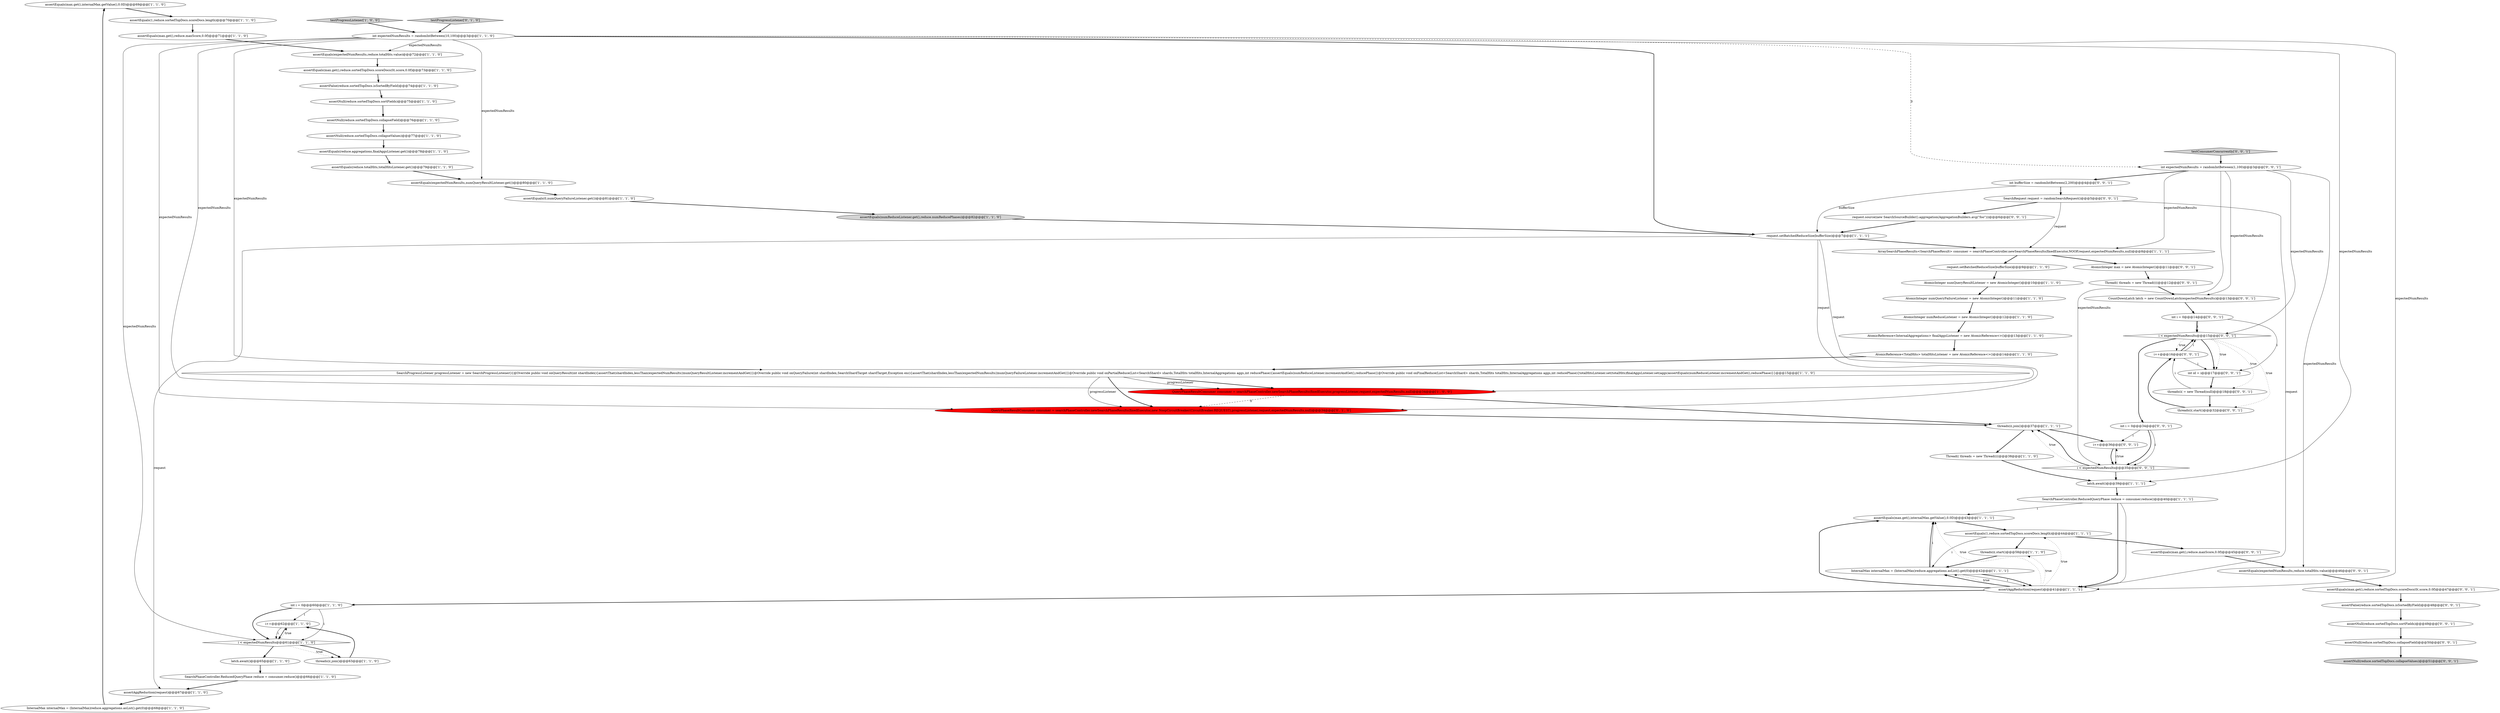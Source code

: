 digraph {
34 [style = filled, label = "assertEquals(max.get(),internalMax.getValue(),0.0D)@@@69@@@['1', '1', '0']", fillcolor = white, shape = ellipse image = "AAA0AAABBB1BBB"];
46 [style = filled, label = "int expectedNumResults = randomIntBetween(1,100)@@@3@@@['0', '0', '1']", fillcolor = white, shape = ellipse image = "AAA0AAABBB3BBB"];
17 [style = filled, label = "AtomicInteger numReduceListener = new AtomicInteger()@@@12@@@['1', '1', '0']", fillcolor = white, shape = ellipse image = "AAA0AAABBB1BBB"];
11 [style = filled, label = "AtomicInteger numQueryFailureListener = new AtomicInteger()@@@11@@@['1', '1', '0']", fillcolor = white, shape = ellipse image = "AAA0AAABBB1BBB"];
13 [style = filled, label = "request.setBatchedReduceSize(bufferSize)@@@9@@@['1', '1', '0']", fillcolor = white, shape = ellipse image = "AAA0AAABBB1BBB"];
28 [style = filled, label = "SearchPhaseController.ReducedQueryPhase reduce = consumer.reduce()@@@40@@@['1', '1', '1']", fillcolor = white, shape = ellipse image = "AAA0AAABBB1BBB"];
33 [style = filled, label = "assertNull(reduce.sortedTopDocs.sortFields)@@@75@@@['1', '1', '0']", fillcolor = white, shape = ellipse image = "AAA0AAABBB1BBB"];
61 [style = filled, label = "assertEquals(expectedNumResults,reduce.totalHits.value)@@@46@@@['0', '0', '1']", fillcolor = white, shape = ellipse image = "AAA0AAABBB3BBB"];
64 [style = filled, label = "i < expectedNumResults@@@35@@@['0', '0', '1']", fillcolor = white, shape = diamond image = "AAA0AAABBB3BBB"];
62 [style = filled, label = "SearchRequest request = randomSearchRequest()@@@5@@@['0', '0', '1']", fillcolor = white, shape = ellipse image = "AAA0AAABBB3BBB"];
1 [style = filled, label = "threads(i(.start()@@@58@@@['1', '1', '0']", fillcolor = white, shape = ellipse image = "AAA0AAABBB1BBB"];
14 [style = filled, label = "assertNull(reduce.sortedTopDocs.collapseValues)@@@77@@@['1', '1', '0']", fillcolor = white, shape = ellipse image = "AAA0AAABBB1BBB"];
43 [style = filled, label = "testProgressListener['0', '1', '0']", fillcolor = lightgray, shape = diamond image = "AAA0AAABBB2BBB"];
66 [style = filled, label = "CountDownLatch latch = new CountDownLatch(expectedNumResults)@@@13@@@['0', '0', '1']", fillcolor = white, shape = ellipse image = "AAA0AAABBB3BBB"];
32 [style = filled, label = "threads(i(.join()@@@63@@@['1', '1', '0']", fillcolor = white, shape = ellipse image = "AAA0AAABBB1BBB"];
44 [style = filled, label = "QueryPhaseResultConsumer consumer = searchPhaseController.newSearchPhaseResults(fixedExecutor,new NoopCircuitBreaker(CircuitBreaker.REQUEST),progressListener,request,expectedNumResults,null)@@@34@@@['0', '1', '0']", fillcolor = red, shape = ellipse image = "AAA1AAABBB2BBB"];
52 [style = filled, label = "i++@@@36@@@['0', '0', '1']", fillcolor = white, shape = ellipse image = "AAA0AAABBB3BBB"];
24 [style = filled, label = "assertEquals(reduce.aggregations,finalAggsListener.get())@@@78@@@['1', '1', '0']", fillcolor = white, shape = ellipse image = "AAA0AAABBB1BBB"];
12 [style = filled, label = "assertEquals(numReduceListener.get(),reduce.numReducePhases)@@@82@@@['1', '1', '0']", fillcolor = lightgray, shape = ellipse image = "AAA0AAABBB1BBB"];
5 [style = filled, label = "assertFalse(reduce.sortedTopDocs.isSortedByField)@@@74@@@['1', '1', '0']", fillcolor = white, shape = ellipse image = "AAA0AAABBB1BBB"];
49 [style = filled, label = "i < expectedNumResults@@@15@@@['0', '0', '1']", fillcolor = white, shape = diamond image = "AAA0AAABBB3BBB"];
4 [style = filled, label = "i++@@@62@@@['1', '1', '0']", fillcolor = white, shape = ellipse image = "AAA0AAABBB1BBB"];
16 [style = filled, label = "ArraySearchPhaseResults<SearchPhaseResult> consumer = searchPhaseController.newSearchPhaseResults(fixedExecutor,NOOP,request,expectedNumResults,null)@@@8@@@['1', '1', '1']", fillcolor = white, shape = ellipse image = "AAA0AAABBB1BBB"];
55 [style = filled, label = "assertNull(reduce.sortedTopDocs.sortFields)@@@49@@@['0', '0', '1']", fillcolor = white, shape = ellipse image = "AAA0AAABBB3BBB"];
56 [style = filled, label = "assertEquals(max.get(),reduce.maxScore,0.0f)@@@45@@@['0', '0', '1']", fillcolor = white, shape = ellipse image = "AAA0AAABBB3BBB"];
3 [style = filled, label = "AtomicReference<TotalHits> totalHitsListener = new AtomicReference<>()@@@14@@@['1', '1', '0']", fillcolor = white, shape = ellipse image = "AAA0AAABBB1BBB"];
18 [style = filled, label = "assertEquals(1,reduce.sortedTopDocs.scoreDocs.length)@@@70@@@['1', '1', '0']", fillcolor = white, shape = ellipse image = "AAA0AAABBB1BBB"];
36 [style = filled, label = "SearchPhaseController.ReducedQueryPhase reduce = consumer.reduce()@@@66@@@['1', '1', '0']", fillcolor = white, shape = ellipse image = "AAA0AAABBB1BBB"];
53 [style = filled, label = "assertNull(reduce.sortedTopDocs.collapseValues)@@@51@@@['0', '0', '1']", fillcolor = lightgray, shape = ellipse image = "AAA0AAABBB3BBB"];
26 [style = filled, label = "int i = 0@@@60@@@['1', '1', '0']", fillcolor = white, shape = ellipse image = "AAA0AAABBB1BBB"];
38 [style = filled, label = "assertEquals(max.get(),reduce.maxScore,0.0f)@@@71@@@['1', '1', '0']", fillcolor = white, shape = ellipse image = "AAA0AAABBB1BBB"];
22 [style = filled, label = "latch.await()@@@65@@@['1', '1', '0']", fillcolor = white, shape = ellipse image = "AAA0AAABBB1BBB"];
27 [style = filled, label = "assertEquals(expectedNumResults,numQueryResultListener.get())@@@80@@@['1', '1', '0']", fillcolor = white, shape = ellipse image = "AAA0AAABBB1BBB"];
9 [style = filled, label = "int expectedNumResults = randomIntBetween(10,100)@@@3@@@['1', '1', '0']", fillcolor = white, shape = ellipse image = "AAA0AAABBB1BBB"];
42 [style = filled, label = "SearchProgressListener progressListener = new SearchProgressListener(){@Override public void onQueryResult(int shardIndex){assertThat(shardIndex,lessThan(expectedNumResults))numQueryResultListener.incrementAndGet()}@Override public void onQueryFailure(int shardIndex,SearchShardTarget shardTarget,Exception exc){assertThat(shardIndex,lessThan(expectedNumResults))numQueryFailureListener.incrementAndGet()}@Override public void onPartialReduce(List<SearchShard> shards,TotalHits totalHits,InternalAggregations aggs,int reducePhase){assertEquals(numReduceListener.incrementAndGet(),reducePhase)}@Override public void onFinalReduce(List<SearchShard> shards,TotalHits totalHits,InternalAggregations aggs,int reducePhase){totalHitsListener.set(totalHits)finalAggsListener.set(aggs)assertEquals(numReduceListener.incrementAndGet(),reducePhase)}}@@@15@@@['1', '1', '0']", fillcolor = white, shape = ellipse image = "AAA0AAABBB1BBB"];
30 [style = filled, label = "InternalMax internalMax = (InternalMax)reduce.aggregations.asList().get(0)@@@42@@@['1', '1', '1']", fillcolor = white, shape = ellipse image = "AAA0AAABBB1BBB"];
48 [style = filled, label = "int i = 0@@@14@@@['0', '0', '1']", fillcolor = white, shape = ellipse image = "AAA0AAABBB3BBB"];
54 [style = filled, label = "request.source(new SearchSourceBuilder().aggregation(AggregationBuilders.avg(\"foo\")))@@@6@@@['0', '0', '1']", fillcolor = white, shape = ellipse image = "AAA0AAABBB3BBB"];
0 [style = filled, label = "assertEquals(max.get(),internalMax.getValue(),0.0D)@@@43@@@['1', '1', '1']", fillcolor = white, shape = ellipse image = "AAA0AAABBB1BBB"];
20 [style = filled, label = "assertEquals(max.get(),reduce.sortedTopDocs.scoreDocs(0(.score,0.0f)@@@73@@@['1', '1', '0']", fillcolor = white, shape = ellipse image = "AAA0AAABBB1BBB"];
31 [style = filled, label = "threads(i(.join()@@@37@@@['1', '1', '1']", fillcolor = white, shape = ellipse image = "AAA0AAABBB1BBB"];
50 [style = filled, label = "testConsumerConcurrently['0', '0', '1']", fillcolor = lightgray, shape = diamond image = "AAA0AAABBB3BBB"];
10 [style = filled, label = "request.setBatchedReduceSize(bufferSize)@@@7@@@['1', '1', '1']", fillcolor = white, shape = ellipse image = "AAA0AAABBB1BBB"];
40 [style = filled, label = "i < expectedNumResults@@@61@@@['1', '1', '0']", fillcolor = white, shape = diamond image = "AAA0AAABBB1BBB"];
63 [style = filled, label = "AtomicInteger max = new AtomicInteger()@@@11@@@['0', '0', '1']", fillcolor = white, shape = ellipse image = "AAA0AAABBB3BBB"];
7 [style = filled, label = "assertEquals(0,numQueryFailureListener.get())@@@81@@@['1', '1', '0']", fillcolor = white, shape = ellipse image = "AAA0AAABBB1BBB"];
29 [style = filled, label = "QueryPhaseResultConsumer consumer = searchPhaseController.newSearchPhaseResults(fixedExecutor,progressListener,request,expectedNumResults,null)@@@34@@@['1', '0', '0']", fillcolor = red, shape = ellipse image = "AAA1AAABBB1BBB"];
45 [style = filled, label = "i++@@@16@@@['0', '0', '1']", fillcolor = white, shape = ellipse image = "AAA0AAABBB3BBB"];
47 [style = filled, label = "int bufferSize = randomIntBetween(2,200)@@@4@@@['0', '0', '1']", fillcolor = white, shape = ellipse image = "AAA0AAABBB3BBB"];
67 [style = filled, label = "int i = 0@@@34@@@['0', '0', '1']", fillcolor = white, shape = ellipse image = "AAA0AAABBB3BBB"];
41 [style = filled, label = "assertNull(reduce.sortedTopDocs.collapseField)@@@76@@@['1', '1', '0']", fillcolor = white, shape = ellipse image = "AAA0AAABBB1BBB"];
57 [style = filled, label = "Thread(( threads = new Thread((((@@@12@@@['0', '0', '1']", fillcolor = white, shape = ellipse image = "AAA0AAABBB3BBB"];
58 [style = filled, label = "threads(i(.start()@@@32@@@['0', '0', '1']", fillcolor = white, shape = ellipse image = "AAA0AAABBB3BBB"];
25 [style = filled, label = "assertEquals(reduce.totalHits,totalHitsListener.get())@@@79@@@['1', '1', '0']", fillcolor = white, shape = ellipse image = "AAA0AAABBB1BBB"];
37 [style = filled, label = "assertAggReduction(request)@@@41@@@['1', '1', '1']", fillcolor = white, shape = ellipse image = "AAA0AAABBB1BBB"];
51 [style = filled, label = "assertFalse(reduce.sortedTopDocs.isSortedByField)@@@48@@@['0', '0', '1']", fillcolor = white, shape = ellipse image = "AAA0AAABBB3BBB"];
35 [style = filled, label = "assertEquals(expectedNumResults,reduce.totalHits.value)@@@72@@@['1', '1', '0']", fillcolor = white, shape = ellipse image = "AAA0AAABBB1BBB"];
59 [style = filled, label = "threads(i( = new Thread(null)@@@18@@@['0', '0', '1']", fillcolor = white, shape = ellipse image = "AAA0AAABBB3BBB"];
8 [style = filled, label = "assertEquals(1,reduce.sortedTopDocs.scoreDocs.length)@@@44@@@['1', '1', '1']", fillcolor = white, shape = ellipse image = "AAA0AAABBB1BBB"];
15 [style = filled, label = "AtomicInteger numQueryResultListener = new AtomicInteger()@@@10@@@['1', '1', '0']", fillcolor = white, shape = ellipse image = "AAA0AAABBB1BBB"];
65 [style = filled, label = "int id = i@@@17@@@['0', '0', '1']", fillcolor = white, shape = ellipse image = "AAA0AAABBB3BBB"];
68 [style = filled, label = "assertEquals(max.get(),reduce.sortedTopDocs.scoreDocs(0(.score,0.0f)@@@47@@@['0', '0', '1']", fillcolor = white, shape = ellipse image = "AAA0AAABBB3BBB"];
2 [style = filled, label = "assertAggReduction(request)@@@67@@@['1', '1', '0']", fillcolor = white, shape = ellipse image = "AAA0AAABBB1BBB"];
19 [style = filled, label = "AtomicReference<InternalAggregations> finalAggsListener = new AtomicReference<>()@@@13@@@['1', '1', '0']", fillcolor = white, shape = ellipse image = "AAA0AAABBB1BBB"];
21 [style = filled, label = "testProgressListener['1', '0', '0']", fillcolor = lightgray, shape = diamond image = "AAA0AAABBB1BBB"];
39 [style = filled, label = "InternalMax internalMax = (InternalMax)reduce.aggregations.asList().get(0)@@@68@@@['1', '1', '0']", fillcolor = white, shape = ellipse image = "AAA0AAABBB1BBB"];
6 [style = filled, label = "Thread(( threads = new Thread((((@@@38@@@['1', '1', '0']", fillcolor = white, shape = ellipse image = "AAA0AAABBB1BBB"];
60 [style = filled, label = "assertNull(reduce.sortedTopDocs.collapseField)@@@50@@@['0', '0', '1']", fillcolor = white, shape = ellipse image = "AAA0AAABBB3BBB"];
23 [style = filled, label = "latch.await()@@@39@@@['1', '1', '1']", fillcolor = white, shape = ellipse image = "AAA0AAABBB1BBB"];
14->24 [style = bold, label=""];
37->0 [style = bold, label=""];
47->10 [style = solid, label="bufferSize"];
9->40 [style = solid, label="expectedNumResults"];
52->64 [style = bold, label=""];
64->31 [style = dotted, label="true"];
4->40 [style = solid, label="i"];
62->54 [style = bold, label=""];
34->18 [style = bold, label=""];
60->53 [style = bold, label=""];
10->44 [style = solid, label="request"];
40->32 [style = dotted, label="true"];
26->40 [style = bold, label=""];
46->49 [style = solid, label="expectedNumResults"];
37->1 [style = dotted, label="true"];
59->58 [style = bold, label=""];
9->10 [style = bold, label=""];
1->30 [style = bold, label=""];
42->29 [style = bold, label=""];
23->28 [style = bold, label=""];
8->1 [style = bold, label=""];
9->29 [style = solid, label="expectedNumResults"];
12->10 [style = bold, label=""];
64->31 [style = bold, label=""];
42->44 [style = bold, label=""];
61->68 [style = bold, label=""];
31->6 [style = bold, label=""];
15->11 [style = bold, label=""];
46->64 [style = solid, label="expectedNumResults"];
48->65 [style = solid, label="i"];
59->45 [style = solid, label="i"];
36->2 [style = bold, label=""];
27->7 [style = bold, label=""];
0->8 [style = bold, label=""];
40->22 [style = bold, label=""];
49->67 [style = bold, label=""];
28->37 [style = solid, label="i"];
32->4 [style = bold, label=""];
64->52 [style = dotted, label="true"];
9->46 [style = dashed, label="0"];
19->3 [style = bold, label=""];
18->38 [style = bold, label=""];
55->60 [style = bold, label=""];
28->0 [style = solid, label="i"];
48->49 [style = bold, label=""];
28->37 [style = bold, label=""];
67->64 [style = bold, label=""];
37->26 [style = bold, label=""];
5->33 [style = bold, label=""];
35->20 [style = bold, label=""];
39->34 [style = bold, label=""];
33->41 [style = bold, label=""];
9->37 [style = solid, label="expectedNumResults"];
66->48 [style = bold, label=""];
2->39 [style = bold, label=""];
25->27 [style = bold, label=""];
37->8 [style = dotted, label="true"];
21->9 [style = bold, label=""];
30->0 [style = solid, label="i"];
49->59 [style = dotted, label="true"];
11->17 [style = bold, label=""];
13->15 [style = bold, label=""];
38->35 [style = bold, label=""];
46->16 [style = solid, label="expectedNumResults"];
16->13 [style = bold, label=""];
46->66 [style = solid, label="expectedNumResults"];
9->27 [style = solid, label="expectedNumResults"];
30->37 [style = solid, label="i"];
9->42 [style = solid, label="expectedNumResults"];
62->16 [style = solid, label="request"];
31->52 [style = bold, label=""];
6->23 [style = bold, label=""];
57->66 [style = bold, label=""];
37->30 [style = bold, label=""];
49->65 [style = dotted, label="true"];
46->61 [style = solid, label="expectedNumResults"];
63->57 [style = bold, label=""];
40->4 [style = dotted, label="true"];
49->65 [style = bold, label=""];
45->65 [style = solid, label="i"];
43->9 [style = bold, label=""];
3->42 [style = bold, label=""];
68->51 [style = bold, label=""];
47->62 [style = bold, label=""];
8->30 [style = solid, label="i"];
49->45 [style = dotted, label="true"];
9->44 [style = solid, label="expectedNumResults"];
48->49 [style = solid, label="i"];
67->52 [style = solid, label="i"];
16->63 [style = bold, label=""];
10->16 [style = bold, label=""];
24->25 [style = bold, label=""];
37->0 [style = dotted, label="true"];
40->32 [style = bold, label=""];
9->35 [style = solid, label="expectedNumResults"];
54->10 [style = bold, label=""];
30->0 [style = bold, label=""];
67->64 [style = solid, label="i"];
44->31 [style = bold, label=""];
41->14 [style = bold, label=""];
4->40 [style = bold, label=""];
8->56 [style = bold, label=""];
7->12 [style = bold, label=""];
50->46 [style = bold, label=""];
45->49 [style = bold, label=""];
29->31 [style = bold, label=""];
52->64 [style = solid, label="i"];
9->23 [style = solid, label="expectedNumResults"];
42->44 [style = solid, label="progressListener"];
49->58 [style = dotted, label="true"];
56->61 [style = bold, label=""];
30->37 [style = bold, label=""];
46->47 [style = bold, label=""];
17->19 [style = bold, label=""];
62->37 [style = solid, label="request"];
37->30 [style = dotted, label="true"];
29->44 [style = dashed, label="0"];
20->5 [style = bold, label=""];
64->23 [style = bold, label=""];
45->49 [style = solid, label="i"];
26->40 [style = solid, label="i"];
26->4 [style = solid, label="i"];
51->55 [style = bold, label=""];
42->29 [style = solid, label="progressListener"];
22->36 [style = bold, label=""];
58->45 [style = bold, label=""];
65->59 [style = bold, label=""];
10->29 [style = solid, label="request"];
10->2 [style = solid, label="request"];
}
